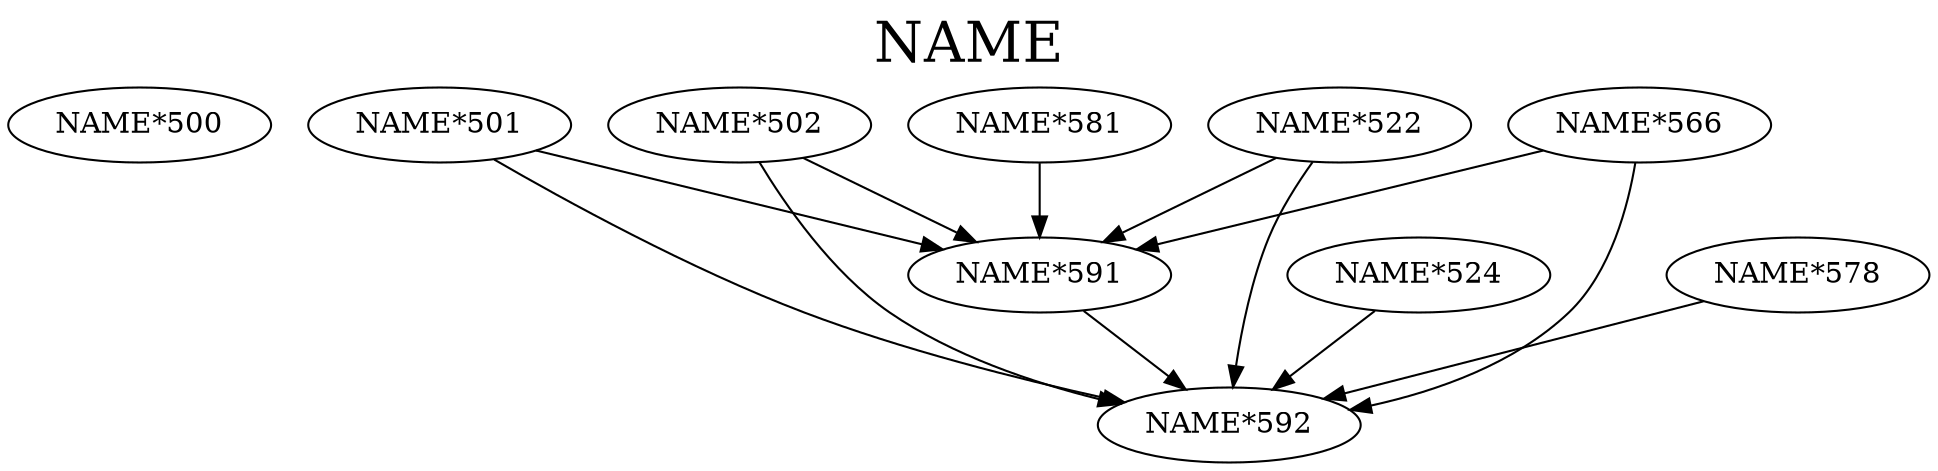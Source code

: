 digraph NAME {
labelloc = "t";
label = "NAME"
fontsize = 27;
"NAME*500"
"NAME*501"
"NAME*502"
"NAME*522"
"NAME*524"
"NAME*566"
"NAME*578"
"NAME*581"
"NAME*581" -> "NAME*591"
"NAME*502" -> "NAME*591"
"NAME*522" -> "NAME*591"
"NAME*501" -> "NAME*591"
"NAME*566" -> "NAME*591"
"NAME*501" -> "NAME*592"
"NAME*502" -> "NAME*592"
"NAME*522" -> "NAME*592"
"NAME*524" -> "NAME*592"
"NAME*566" -> "NAME*592"
"NAME*578" -> "NAME*592"
"NAME*591" -> "NAME*592"
}

